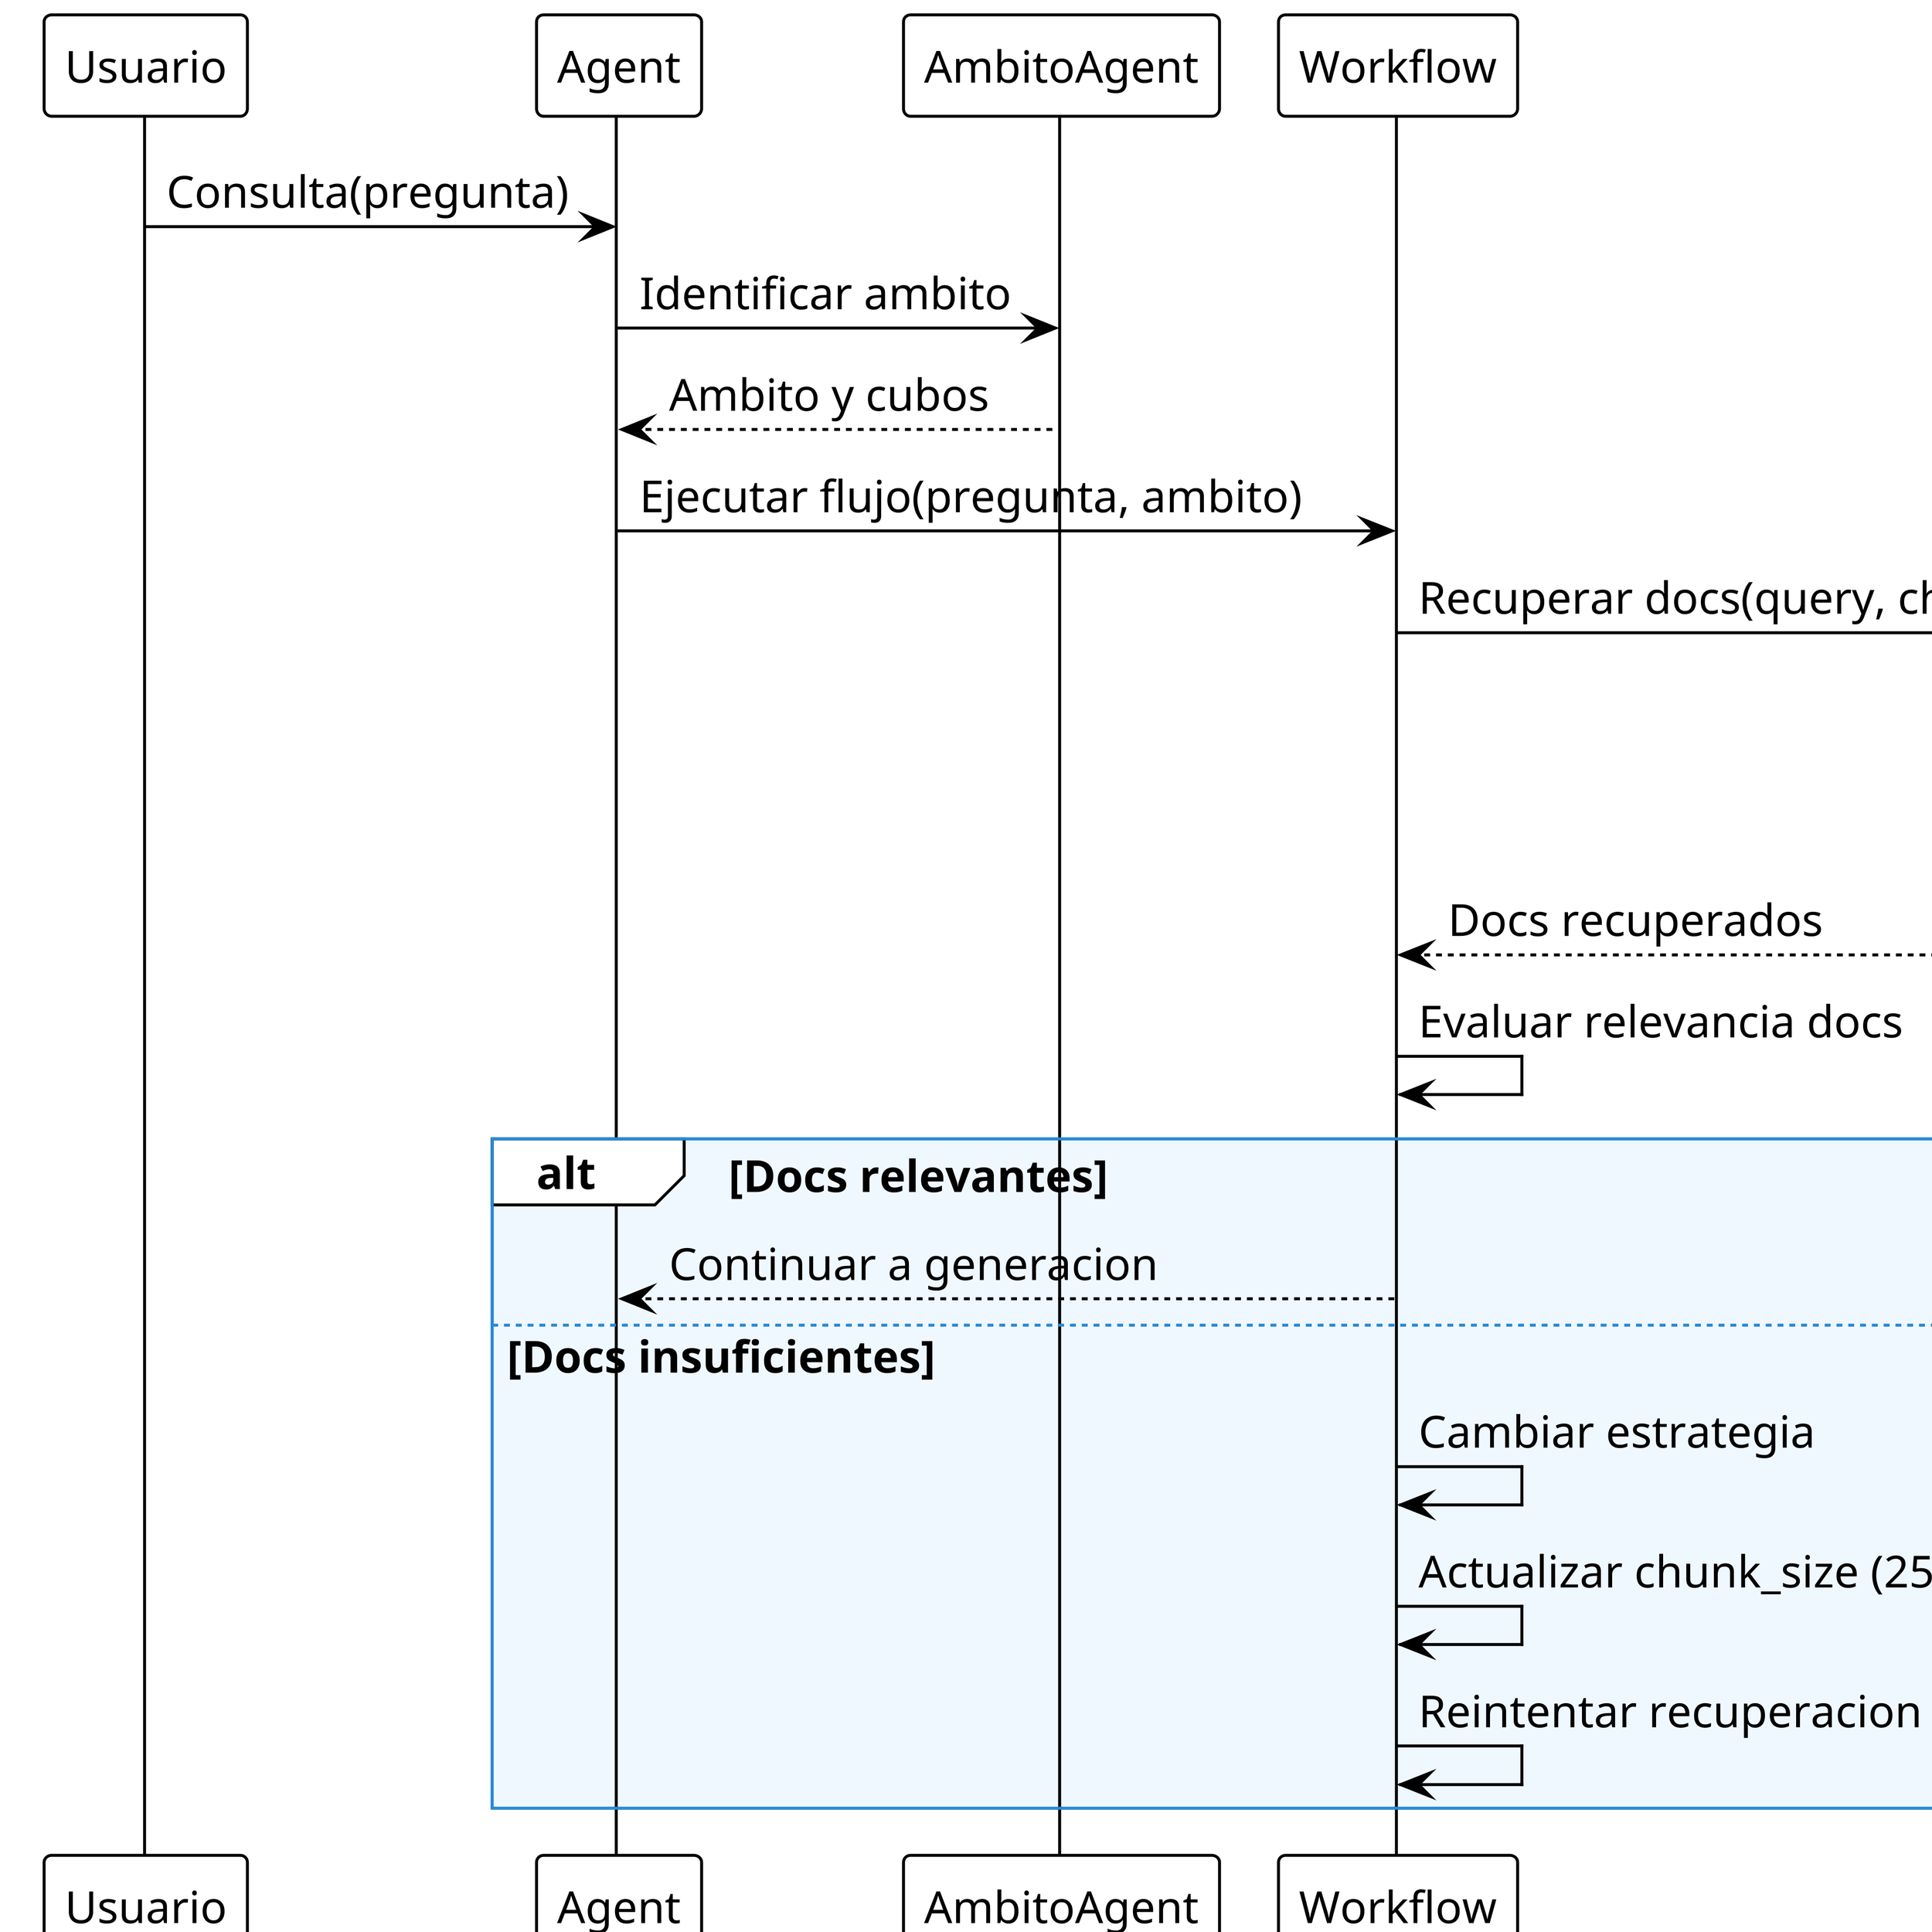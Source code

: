 @startuml
!theme plain
skinparam {
    dpi 600
    shadowing false
    backgroundColor transparent
    defaultFontName "Arial"
    defaultFontSize 15
    sequenceArrowThickness 1
    sequenceParticipant {
        padding 5
    }
    package {
        borderColor #2688d4
        backgroundColor #f0f8ff
    }
    database {
        borderColor #2688d4
        backgroundColor #add8e6
    }
}


participant "Usuario" as User
participant "Agent" as Agent
participant "AmbitoAgent" as AmbitoAgent
participant "Workflow" as Workflow
participant "AdaptiveRetriever" as AdaptiveRetriever
participant "Milvus" as VectorStore

User -> Agent: Consulta(pregunta)
Agent -> AmbitoAgent: Identificar ambito
AmbitoAgent --> Agent: Ambito y cubos

Agent -> Workflow: Ejecutar flujo(pregunta, ambito)

Workflow -> AdaptiveRetriever: Recuperar docs(query, chunk_size, ambito)

AdaptiveRetriever -> VectorStore: Buscar docs(query, filtro_ambito)
note right: Busqueda acotada al ambito
VectorStore --> AdaptiveRetriever: Documentos

AdaptiveRetriever --> Workflow: Docs recuperados

Workflow -> Workflow: Evaluar relevancia docs

alt Docs relevantes
    Workflow --> Agent: Continuar a generacion
else Docs insuficientes
    Workflow -> Workflow: Cambiar estrategia
    Workflow -> Workflow: Actualizar chunk_size (256->512)
    Workflow -> Workflow: Reintentar recuperacion
end

@enduml
